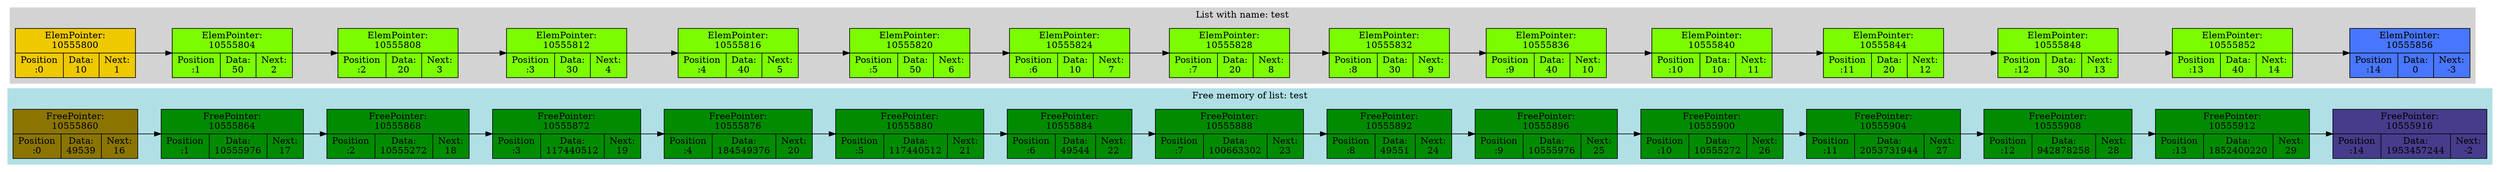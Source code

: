 digraph G{
subgraph clustermem {
style=filled;
color=powderblue;
f0 [shape=record, label="FreePointer:\n10555860 | {Position\n:0 | Data:\n49539 | Next:\n16}",style="filled",fillcolor="gold4"];
f0->f1
f1 [shape=record, label="FreePointer:\n10555864 | {Position\n:1 | Data:\n10555976 | Next:\n17}",style="filled",fillcolor="green4"];
f1->f2
f2 [shape=record, label="FreePointer:\n10555868 | {Position\n:2 | Data:\n10555272 | Next:\n18}",style="filled",fillcolor="green4"];
f2->f3
f3 [shape=record, label="FreePointer:\n10555872 | {Position\n:3 | Data:\n117440512 | Next:\n19}",style="filled",fillcolor="green4"];
f3->f4
f4 [shape=record, label="FreePointer:\n10555876 | {Position\n:4 | Data:\n184549376 | Next:\n20}",style="filled",fillcolor="green4"];
f4->f5
f5 [shape=record, label="FreePointer:\n10555880 | {Position\n:5 | Data:\n117440512 | Next:\n21}",style="filled",fillcolor="green4"];
f5->f6
f6 [shape=record, label="FreePointer:\n10555884 | {Position\n:6 | Data:\n49544 | Next:\n22}",style="filled",fillcolor="green4"];
f6->f7
f7 [shape=record, label="FreePointer:\n10555888 | {Position\n:7 | Data:\n100663302 | Next:\n23}",style="filled",fillcolor="green4"];
f7->f8
f8 [shape=record, label="FreePointer:\n10555892 | {Position\n:8 | Data:\n49551 | Next:\n24}",style="filled",fillcolor="green4"];
f8->f9
f9 [shape=record, label="FreePointer:\n10555896 | {Position\n:9 | Data:\n10555976 | Next:\n25}",style="filled",fillcolor="green4"];
f9->f10
f10 [shape=record, label="FreePointer:\n10555900 | {Position\n:10 | Data:\n10555272 | Next:\n26}",style="filled",fillcolor="green4"];
f10->f11
f11 [shape=record, label="FreePointer:\n10555904 | {Position\n:11 | Data:\n2053731944 | Next:\n27}",style="filled",fillcolor="green4"];
f11->f12
f12 [shape=record, label="FreePointer:\n10555908 | {Position\n:12 | Data:\n942878258 | Next:\n28}",style="filled",fillcolor="green4"];
f12->f13
f13 [shape=record, label="FreePointer:\n10555912 | {Position\n:13 | Data:\n1852400220 | Next:\n29}",style="filled",fillcolor="green4"];
f13->f14
f14 [shape=record, label="FreePointer:\n10555916 | {Position\n:14 | Data:\n1953457244 | Next:\n-2}",style="filled",fillcolor="slateblue4"];
label = "Free memory of list: test"}
rankdir=LR;
subgraph clusterlist {
style=filled;
color=lightgrey;
0 [shape=record, label="ElemPointer:\n10555800 | {Position\n:0 | Data:\n10 | Next:\n1}",style="filled",fillcolor="gold2"];
0->1
1 [shape=record, label="ElemPointer:\n10555804 | {Position\n:1 | Data:\n50 | Next:\n2}",style="filled",fillcolor="lawngreen"];
1->2
2 [shape=record, label="ElemPointer:\n10555808 | {Position\n:2 | Data:\n20 | Next:\n3}",style="filled",fillcolor="lawngreen"];
2->3
3 [shape=record, label="ElemPointer:\n10555812 | {Position\n:3 | Data:\n30 | Next:\n4}",style="filled",fillcolor="lawngreen"];
3->4
4 [shape=record, label="ElemPointer:\n10555816 | {Position\n:4 | Data:\n40 | Next:\n5}",style="filled",fillcolor="lawngreen"];
4->5
5 [shape=record, label="ElemPointer:\n10555820 | {Position\n:5 | Data:\n50 | Next:\n6}",style="filled",fillcolor="lawngreen"];
5->6
6 [shape=record, label="ElemPointer:\n10555824 | {Position\n:6 | Data:\n10 | Next:\n7}",style="filled",fillcolor="lawngreen"];
6->7
7 [shape=record, label="ElemPointer:\n10555828 | {Position\n:7 | Data:\n20 | Next:\n8}",style="filled",fillcolor="lawngreen"];
7->8
8 [shape=record, label="ElemPointer:\n10555832 | {Position\n:8 | Data:\n30 | Next:\n9}",style="filled",fillcolor="lawngreen"];
8->9
9 [shape=record, label="ElemPointer:\n10555836 | {Position\n:9 | Data:\n40 | Next:\n10}",style="filled",fillcolor="lawngreen"];
9->10
10 [shape=record, label="ElemPointer:\n10555840 | {Position\n:10 | Data:\n10 | Next:\n11}",style="filled",fillcolor="lawngreen"];
10->11
11 [shape=record, label="ElemPointer:\n10555844 | {Position\n:11 | Data:\n20 | Next:\n12}",style="filled",fillcolor="lawngreen"];
11->12
12 [shape=record, label="ElemPointer:\n10555848 | {Position\n:12 | Data:\n30 | Next:\n13}",style="filled",fillcolor="lawngreen"];
12->13
13 [shape=record, label="ElemPointer:\n10555852 | {Position\n:13 | Data:\n40 | Next:\n14}",style="filled",fillcolor="lawngreen"];
13->14
14 [shape=record, label="ElemPointer:\n10555856 | {Position\n:14 | Data:\n0 | Next:\n-3}",style="filled",fillcolor="royalblue1"];
label = "List with name: test"}
}

